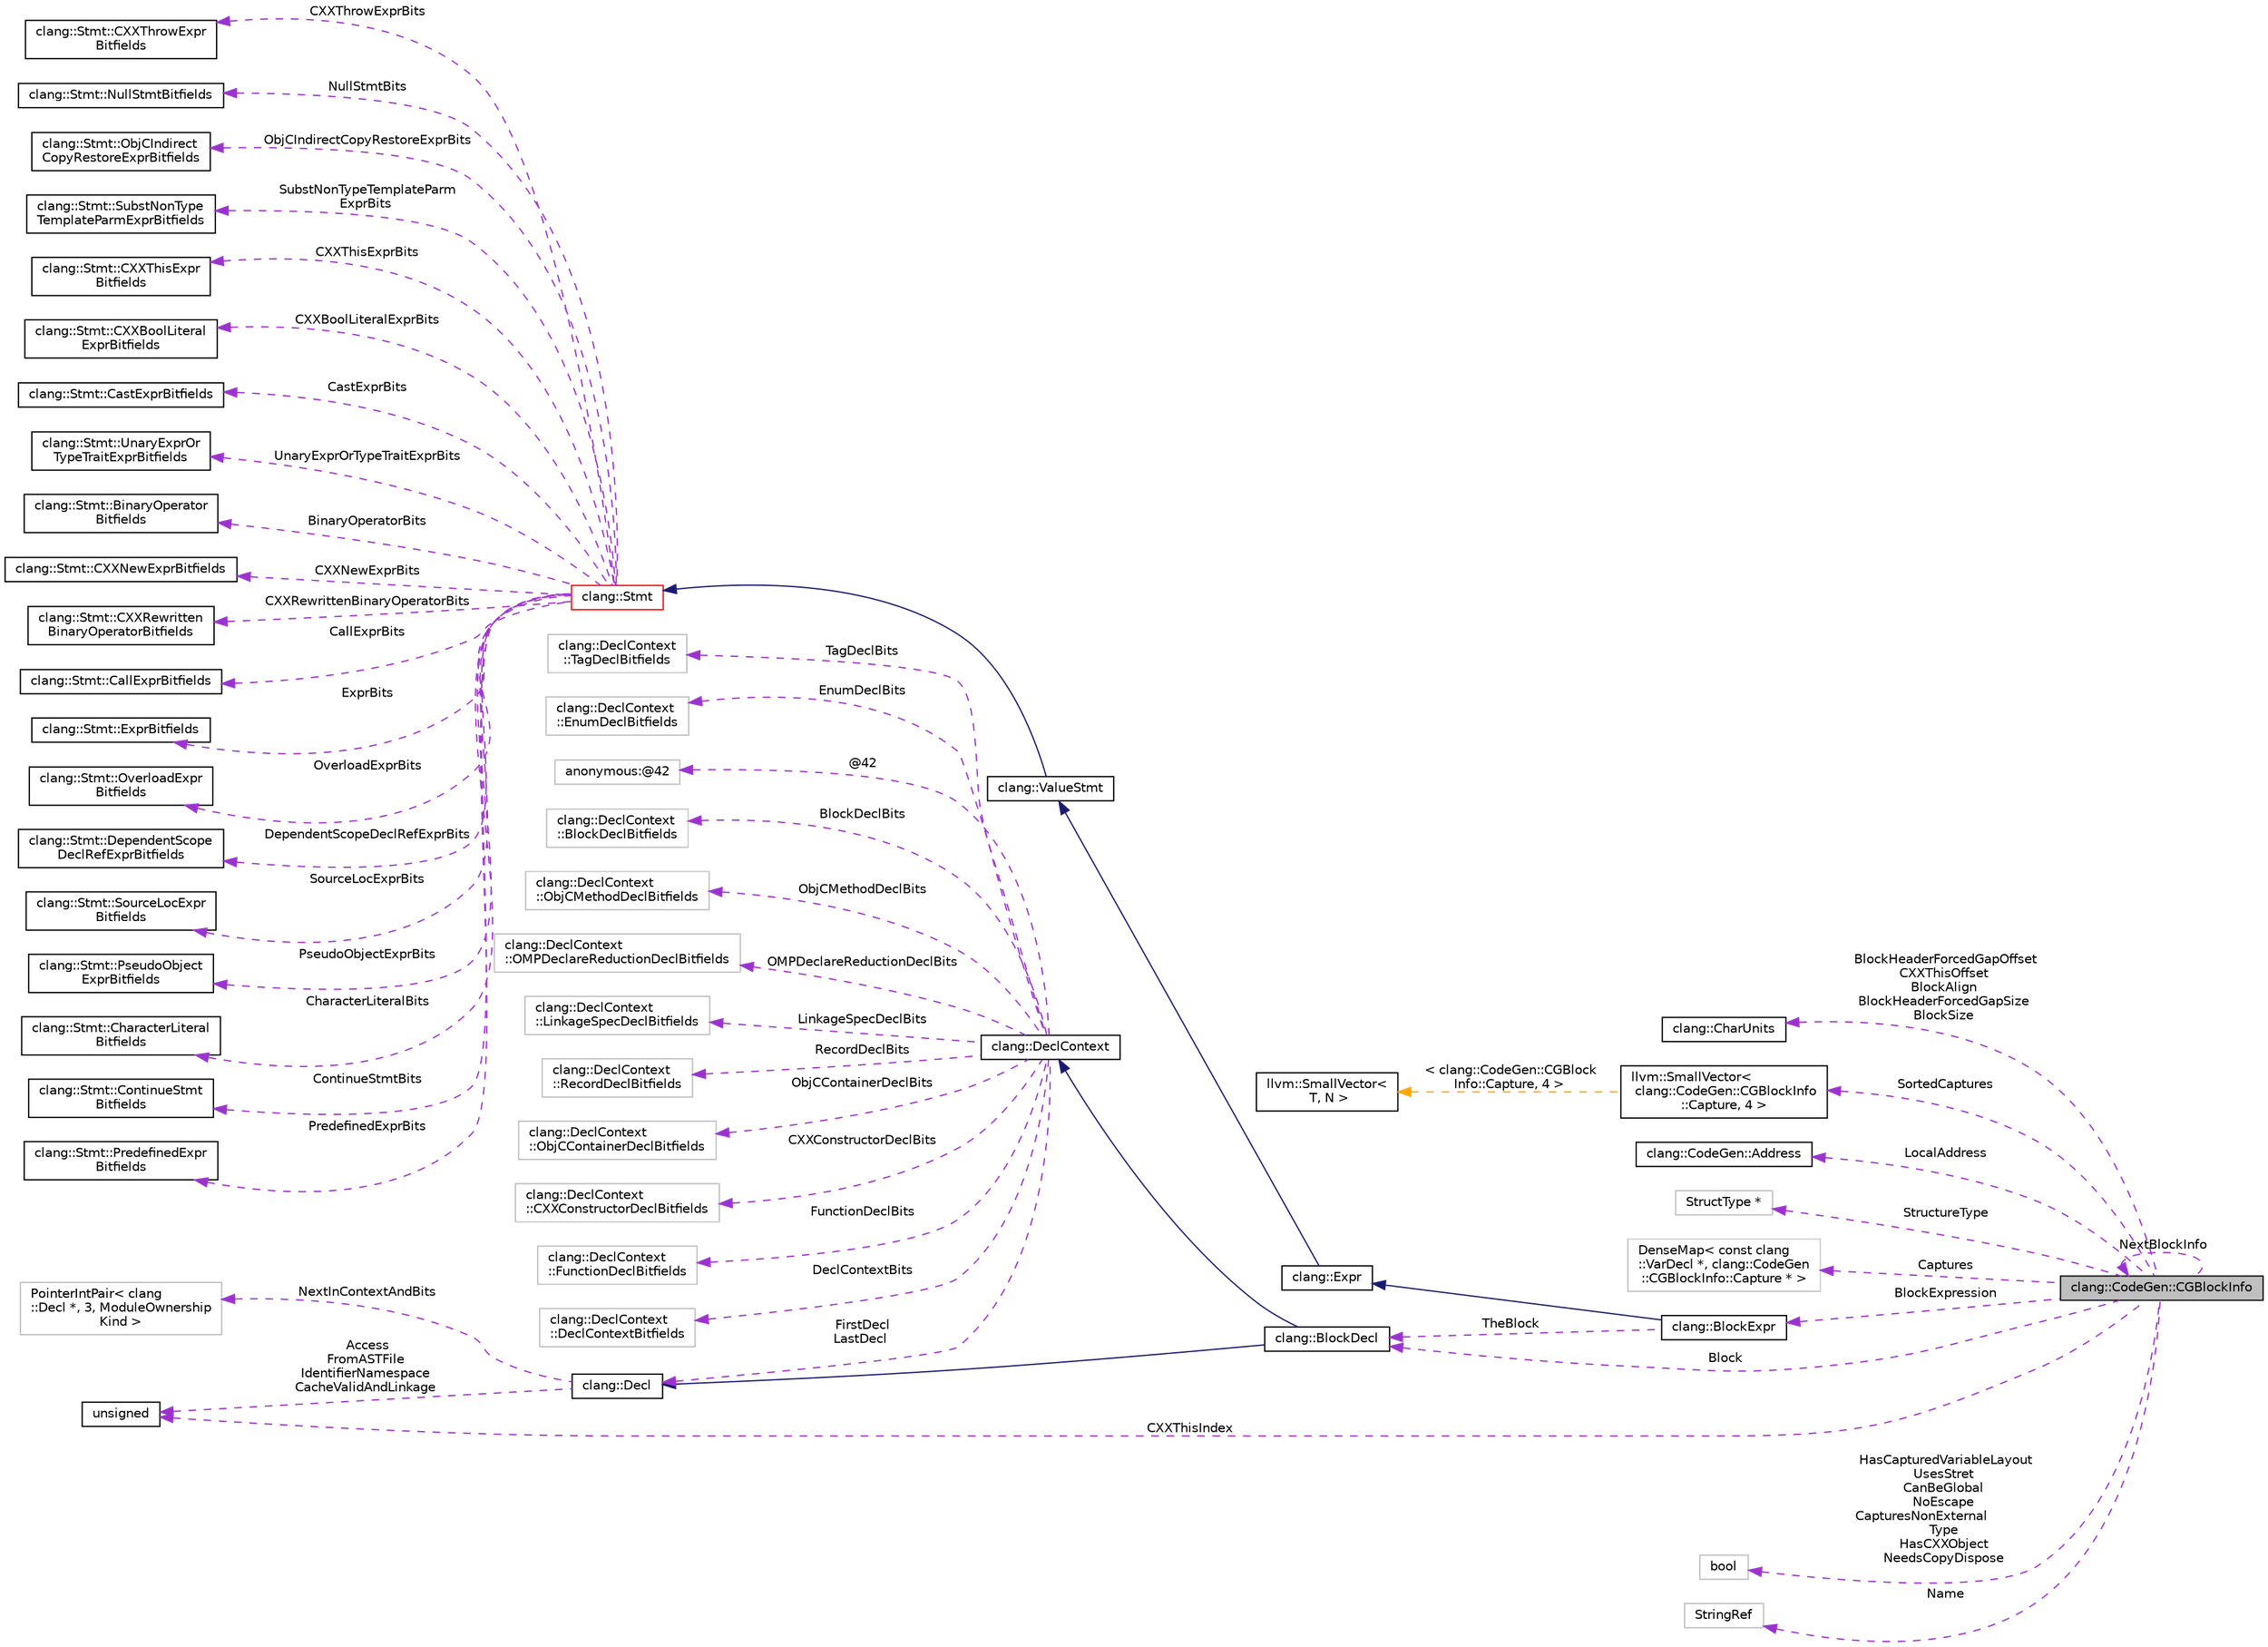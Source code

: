digraph "clang::CodeGen::CGBlockInfo"
{
 // LATEX_PDF_SIZE
  bgcolor="transparent";
  edge [fontname="Helvetica",fontsize="10",labelfontname="Helvetica",labelfontsize="10"];
  node [fontname="Helvetica",fontsize="10",shape=record];
  rankdir="LR";
  Node1 [label="clang::CodeGen::CGBlockInfo",height=0.2,width=0.4,color="black", fillcolor="grey75", style="filled", fontcolor="black",tooltip="CGBlockInfo - Information to generate a block literal."];
  Node2 -> Node1 [dir="back",color="darkorchid3",fontsize="10",style="dashed",label=" BlockHeaderForcedGapOffset\nCXXThisOffset\nBlockAlign\nBlockHeaderForcedGapSize\nBlockSize" ,fontname="Helvetica"];
  Node2 [label="clang::CharUnits",height=0.2,width=0.4,color="black",URL="$classclang_1_1CharUnits.html",tooltip="CharUnits - This is an opaque type for sizes expressed in character units."];
  Node3 -> Node1 [dir="back",color="darkorchid3",fontsize="10",style="dashed",label=" SortedCaptures" ,fontname="Helvetica"];
  Node3 [label="llvm::SmallVector\<\l clang::CodeGen::CGBlockInfo\l::Capture, 4 \>",height=0.2,width=0.4,color="black",URL="$classllvm_1_1SmallVector.html",tooltip=" "];
  Node4 -> Node3 [dir="back",color="orange",fontsize="10",style="dashed",label=" \< clang::CodeGen::CGBlock\lInfo::Capture, 4 \>" ,fontname="Helvetica"];
  Node4 [label="llvm::SmallVector\<\l T, N \>",height=0.2,width=0.4,color="black",URL="$classllvm_1_1SmallVector.html",tooltip=" "];
  Node5 -> Node1 [dir="back",color="darkorchid3",fontsize="10",style="dashed",label=" LocalAddress" ,fontname="Helvetica"];
  Node5 [label="clang::CodeGen::Address",height=0.2,width=0.4,color="black",URL="$classclang_1_1CodeGen_1_1Address.html",tooltip="An aligned address."];
  Node1 -> Node1 [dir="back",color="darkorchid3",fontsize="10",style="dashed",label=" NextBlockInfo" ,fontname="Helvetica"];
  Node6 -> Node1 [dir="back",color="darkorchid3",fontsize="10",style="dashed",label=" StructureType" ,fontname="Helvetica"];
  Node6 [label="StructType *",height=0.2,width=0.4,color="grey75",tooltip=" "];
  Node7 -> Node1 [dir="back",color="darkorchid3",fontsize="10",style="dashed",label=" Captures" ,fontname="Helvetica"];
  Node7 [label="DenseMap\< const clang\l::VarDecl *, clang::CodeGen\l::CGBlockInfo::Capture * \>",height=0.2,width=0.4,color="grey75",tooltip=" "];
  Node8 -> Node1 [dir="back",color="darkorchid3",fontsize="10",style="dashed",label=" BlockExpression" ,fontname="Helvetica"];
  Node8 [label="clang::BlockExpr",height=0.2,width=0.4,color="black",URL="$classclang_1_1BlockExpr.html",tooltip="BlockExpr - Adaptor class for mixing a BlockDecl with expressions."];
  Node9 -> Node8 [dir="back",color="midnightblue",fontsize="10",style="solid",fontname="Helvetica"];
  Node9 [label="clang::Expr",height=0.2,width=0.4,color="black",URL="$classclang_1_1Expr.html",tooltip="This represents one expression."];
  Node10 -> Node9 [dir="back",color="midnightblue",fontsize="10",style="solid",fontname="Helvetica"];
  Node10 [label="clang::ValueStmt",height=0.2,width=0.4,color="black",URL="$classclang_1_1ValueStmt.html",tooltip="Represents a statement that could possibly have a value and type."];
  Node11 -> Node10 [dir="back",color="midnightblue",fontsize="10",style="solid",fontname="Helvetica"];
  Node11 [label="clang::Stmt",height=0.2,width=0.4,color="red",URL="$classclang_1_1Stmt.html",tooltip="Stmt - This represents one statement."];
  Node12 -> Node11 [dir="back",color="darkorchid3",fontsize="10",style="dashed",label=" CXXThrowExprBits" ,fontname="Helvetica"];
  Node12 [label="clang::Stmt::CXXThrowExpr\lBitfields",height=0.2,width=0.4,color="black",URL="$classclang_1_1Stmt_1_1CXXThrowExprBitfields.html",tooltip=" "];
  Node13 -> Node11 [dir="back",color="darkorchid3",fontsize="10",style="dashed",label=" NullStmtBits" ,fontname="Helvetica"];
  Node13 [label="clang::Stmt::NullStmtBitfields",height=0.2,width=0.4,color="black",URL="$classclang_1_1Stmt_1_1NullStmtBitfields.html",tooltip=" "];
  Node14 -> Node11 [dir="back",color="darkorchid3",fontsize="10",style="dashed",label=" ObjCIndirectCopyRestoreExprBits" ,fontname="Helvetica"];
  Node14 [label="clang::Stmt::ObjCIndirect\lCopyRestoreExprBitfields",height=0.2,width=0.4,color="black",URL="$classclang_1_1Stmt_1_1ObjCIndirectCopyRestoreExprBitfields.html",tooltip=" "];
  Node15 -> Node11 [dir="back",color="darkorchid3",fontsize="10",style="dashed",label=" SubstNonTypeTemplateParm\lExprBits" ,fontname="Helvetica"];
  Node15 [label="clang::Stmt::SubstNonType\lTemplateParmExprBitfields",height=0.2,width=0.4,color="black",URL="$classclang_1_1Stmt_1_1SubstNonTypeTemplateParmExprBitfields.html",tooltip=" "];
  Node16 -> Node11 [dir="back",color="darkorchid3",fontsize="10",style="dashed",label=" CXXThisExprBits" ,fontname="Helvetica"];
  Node16 [label="clang::Stmt::CXXThisExpr\lBitfields",height=0.2,width=0.4,color="black",URL="$classclang_1_1Stmt_1_1CXXThisExprBitfields.html",tooltip=" "];
  Node17 -> Node11 [dir="back",color="darkorchid3",fontsize="10",style="dashed",label=" CXXBoolLiteralExprBits" ,fontname="Helvetica"];
  Node17 [label="clang::Stmt::CXXBoolLiteral\lExprBitfields",height=0.2,width=0.4,color="black",URL="$classclang_1_1Stmt_1_1CXXBoolLiteralExprBitfields.html",tooltip=" "];
  Node18 -> Node11 [dir="back",color="darkorchid3",fontsize="10",style="dashed",label=" CastExprBits" ,fontname="Helvetica"];
  Node18 [label="clang::Stmt::CastExprBitfields",height=0.2,width=0.4,color="black",URL="$classclang_1_1Stmt_1_1CastExprBitfields.html",tooltip=" "];
  Node19 -> Node11 [dir="back",color="darkorchid3",fontsize="10",style="dashed",label=" UnaryExprOrTypeTraitExprBits" ,fontname="Helvetica"];
  Node19 [label="clang::Stmt::UnaryExprOr\lTypeTraitExprBitfields",height=0.2,width=0.4,color="black",URL="$classclang_1_1Stmt_1_1UnaryExprOrTypeTraitExprBitfields.html",tooltip=" "];
  Node20 -> Node11 [dir="back",color="darkorchid3",fontsize="10",style="dashed",label=" BinaryOperatorBits" ,fontname="Helvetica"];
  Node20 [label="clang::Stmt::BinaryOperator\lBitfields",height=0.2,width=0.4,color="black",URL="$classclang_1_1Stmt_1_1BinaryOperatorBitfields.html",tooltip=" "];
  Node21 -> Node11 [dir="back",color="darkorchid3",fontsize="10",style="dashed",label=" CXXNewExprBits" ,fontname="Helvetica"];
  Node21 [label="clang::Stmt::CXXNewExprBitfields",height=0.2,width=0.4,color="black",URL="$classclang_1_1Stmt_1_1CXXNewExprBitfields.html",tooltip=" "];
  Node22 -> Node11 [dir="back",color="darkorchid3",fontsize="10",style="dashed",label=" CXXRewrittenBinaryOperatorBits" ,fontname="Helvetica"];
  Node22 [label="clang::Stmt::CXXRewritten\lBinaryOperatorBitfields",height=0.2,width=0.4,color="black",URL="$classclang_1_1Stmt_1_1CXXRewrittenBinaryOperatorBitfields.html",tooltip=" "];
  Node23 -> Node11 [dir="back",color="darkorchid3",fontsize="10",style="dashed",label=" CallExprBits" ,fontname="Helvetica"];
  Node23 [label="clang::Stmt::CallExprBitfields",height=0.2,width=0.4,color="black",URL="$classclang_1_1Stmt_1_1CallExprBitfields.html",tooltip=" "];
  Node24 -> Node11 [dir="back",color="darkorchid3",fontsize="10",style="dashed",label=" ExprBits" ,fontname="Helvetica"];
  Node24 [label="clang::Stmt::ExprBitfields",height=0.2,width=0.4,color="black",URL="$classclang_1_1Stmt_1_1ExprBitfields.html",tooltip=" "];
  Node25 -> Node11 [dir="back",color="darkorchid3",fontsize="10",style="dashed",label=" OverloadExprBits" ,fontname="Helvetica"];
  Node25 [label="clang::Stmt::OverloadExpr\lBitfields",height=0.2,width=0.4,color="black",URL="$classclang_1_1Stmt_1_1OverloadExprBitfields.html",tooltip=" "];
  Node26 -> Node11 [dir="back",color="darkorchid3",fontsize="10",style="dashed",label=" DependentScopeDeclRefExprBits" ,fontname="Helvetica"];
  Node26 [label="clang::Stmt::DependentScope\lDeclRefExprBitfields",height=0.2,width=0.4,color="black",URL="$classclang_1_1Stmt_1_1DependentScopeDeclRefExprBitfields.html",tooltip=" "];
  Node27 -> Node11 [dir="back",color="darkorchid3",fontsize="10",style="dashed",label=" SourceLocExprBits" ,fontname="Helvetica"];
  Node27 [label="clang::Stmt::SourceLocExpr\lBitfields",height=0.2,width=0.4,color="black",URL="$classclang_1_1Stmt_1_1SourceLocExprBitfields.html",tooltip=" "];
  Node28 -> Node11 [dir="back",color="darkorchid3",fontsize="10",style="dashed",label=" PseudoObjectExprBits" ,fontname="Helvetica"];
  Node28 [label="clang::Stmt::PseudoObject\lExprBitfields",height=0.2,width=0.4,color="black",URL="$classclang_1_1Stmt_1_1PseudoObjectExprBitfields.html",tooltip=" "];
  Node29 -> Node11 [dir="back",color="darkorchid3",fontsize="10",style="dashed",label=" CharacterLiteralBits" ,fontname="Helvetica"];
  Node29 [label="clang::Stmt::CharacterLiteral\lBitfields",height=0.2,width=0.4,color="black",URL="$classclang_1_1Stmt_1_1CharacterLiteralBitfields.html",tooltip=" "];
  Node30 -> Node11 [dir="back",color="darkorchid3",fontsize="10",style="dashed",label=" ContinueStmtBits" ,fontname="Helvetica"];
  Node30 [label="clang::Stmt::ContinueStmt\lBitfields",height=0.2,width=0.4,color="black",URL="$classclang_1_1Stmt_1_1ContinueStmtBitfields.html",tooltip=" "];
  Node31 -> Node11 [dir="back",color="darkorchid3",fontsize="10",style="dashed",label=" PredefinedExprBits" ,fontname="Helvetica"];
  Node31 [label="clang::Stmt::PredefinedExpr\lBitfields",height=0.2,width=0.4,color="black",URL="$classclang_1_1Stmt_1_1PredefinedExprBitfields.html",tooltip=" "];
  Node75 -> Node8 [dir="back",color="darkorchid3",fontsize="10",style="dashed",label=" TheBlock" ,fontname="Helvetica"];
  Node75 [label="clang::BlockDecl",height=0.2,width=0.4,color="black",URL="$classclang_1_1BlockDecl.html",tooltip="Represents a block literal declaration, which is like an unnamed FunctionDecl."];
  Node76 -> Node75 [dir="back",color="midnightblue",fontsize="10",style="solid",fontname="Helvetica"];
  Node76 [label="clang::Decl",height=0.2,width=0.4,color="black",URL="$classclang_1_1Decl.html",tooltip="Decl - This represents one declaration (or definition), e.g."];
  Node77 -> Node76 [dir="back",color="darkorchid3",fontsize="10",style="dashed",label=" NextInContextAndBits" ,fontname="Helvetica"];
  Node77 [label="PointerIntPair\< clang\l::Decl *, 3, ModuleOwnership\lKind \>",height=0.2,width=0.4,color="grey75",tooltip=" "];
  Node78 -> Node76 [dir="back",color="darkorchid3",fontsize="10",style="dashed",label=" Access\nFromASTFile\nIdentifierNamespace\nCacheValidAndLinkage" ,fontname="Helvetica"];
  Node78 [label="unsigned",height=0.2,width=0.4,color="black",URL="$classunsigned.html",tooltip=" "];
  Node79 -> Node75 [dir="back",color="midnightblue",fontsize="10",style="solid",fontname="Helvetica"];
  Node79 [label="clang::DeclContext",height=0.2,width=0.4,color="black",URL="$classclang_1_1DeclContext.html",tooltip="DeclContext - This is used only as base class of specific decl types that can act as declaration cont..."];
  Node80 -> Node79 [dir="back",color="darkorchid3",fontsize="10",style="dashed",label=" TagDeclBits" ,fontname="Helvetica"];
  Node80 [label="clang::DeclContext\l::TagDeclBitfields",height=0.2,width=0.4,color="grey75",tooltip="Stores the bits used by TagDecl."];
  Node81 -> Node79 [dir="back",color="darkorchid3",fontsize="10",style="dashed",label=" EnumDeclBits" ,fontname="Helvetica"];
  Node81 [label="clang::DeclContext\l::EnumDeclBitfields",height=0.2,width=0.4,color="grey75",tooltip="Stores the bits used by EnumDecl."];
  Node82 -> Node79 [dir="back",color="darkorchid3",fontsize="10",style="dashed",label=" @42" ,fontname="Helvetica"];
  Node82 [label="anonymous:@42",height=0.2,width=0.4,color="grey75",tooltip=" "];
  Node83 -> Node79 [dir="back",color="darkorchid3",fontsize="10",style="dashed",label=" BlockDeclBits" ,fontname="Helvetica"];
  Node83 [label="clang::DeclContext\l::BlockDeclBitfields",height=0.2,width=0.4,color="grey75",tooltip="Stores the bits used by BlockDecl."];
  Node84 -> Node79 [dir="back",color="darkorchid3",fontsize="10",style="dashed",label=" ObjCMethodDeclBits" ,fontname="Helvetica"];
  Node84 [label="clang::DeclContext\l::ObjCMethodDeclBitfields",height=0.2,width=0.4,color="grey75",tooltip="Stores the bits used by ObjCMethodDecl."];
  Node85 -> Node79 [dir="back",color="darkorchid3",fontsize="10",style="dashed",label=" OMPDeclareReductionDeclBits" ,fontname="Helvetica"];
  Node85 [label="clang::DeclContext\l::OMPDeclareReductionDeclBitfields",height=0.2,width=0.4,color="grey75",tooltip="Stores the bits used by OMPDeclareReductionDecl."];
  Node86 -> Node79 [dir="back",color="darkorchid3",fontsize="10",style="dashed",label=" LinkageSpecDeclBits" ,fontname="Helvetica"];
  Node86 [label="clang::DeclContext\l::LinkageSpecDeclBitfields",height=0.2,width=0.4,color="grey75",tooltip="Stores the bits used by LinkageSpecDecl."];
  Node87 -> Node79 [dir="back",color="darkorchid3",fontsize="10",style="dashed",label=" RecordDeclBits" ,fontname="Helvetica"];
  Node87 [label="clang::DeclContext\l::RecordDeclBitfields",height=0.2,width=0.4,color="grey75",tooltip="Stores the bits used by RecordDecl."];
  Node88 -> Node79 [dir="back",color="darkorchid3",fontsize="10",style="dashed",label=" ObjCContainerDeclBits" ,fontname="Helvetica"];
  Node88 [label="clang::DeclContext\l::ObjCContainerDeclBitfields",height=0.2,width=0.4,color="grey75",tooltip="Stores the bits used by ObjCContainerDecl."];
  Node89 -> Node79 [dir="back",color="darkorchid3",fontsize="10",style="dashed",label=" CXXConstructorDeclBits" ,fontname="Helvetica"];
  Node89 [label="clang::DeclContext\l::CXXConstructorDeclBitfields",height=0.2,width=0.4,color="grey75",tooltip="Stores the bits used by CXXConstructorDecl."];
  Node90 -> Node79 [dir="back",color="darkorchid3",fontsize="10",style="dashed",label=" FunctionDeclBits" ,fontname="Helvetica"];
  Node90 [label="clang::DeclContext\l::FunctionDeclBitfields",height=0.2,width=0.4,color="grey75",tooltip="Stores the bits used by FunctionDecl."];
  Node91 -> Node79 [dir="back",color="darkorchid3",fontsize="10",style="dashed",label=" DeclContextBits" ,fontname="Helvetica"];
  Node91 [label="clang::DeclContext\l::DeclContextBitfields",height=0.2,width=0.4,color="grey75",tooltip="Stores the bits used by DeclContext."];
  Node76 -> Node79 [dir="back",color="darkorchid3",fontsize="10",style="dashed",label=" FirstDecl\nLastDecl" ,fontname="Helvetica"];
  Node92 -> Node1 [dir="back",color="darkorchid3",fontsize="10",style="dashed",label=" HasCapturedVariableLayout\nUsesStret\nCanBeGlobal\nNoEscape\nCapturesNonExternal\lType\nHasCXXObject\nNeedsCopyDispose" ,fontname="Helvetica"];
  Node92 [label="bool",height=0.2,width=0.4,color="grey75",tooltip=" "];
  Node78 -> Node1 [dir="back",color="darkorchid3",fontsize="10",style="dashed",label=" CXXThisIndex" ,fontname="Helvetica"];
  Node75 -> Node1 [dir="back",color="darkorchid3",fontsize="10",style="dashed",label=" Block" ,fontname="Helvetica"];
  Node93 -> Node1 [dir="back",color="darkorchid3",fontsize="10",style="dashed",label=" Name" ,fontname="Helvetica"];
  Node93 [label="StringRef",height=0.2,width=0.4,color="grey75",tooltip=" "];
}
